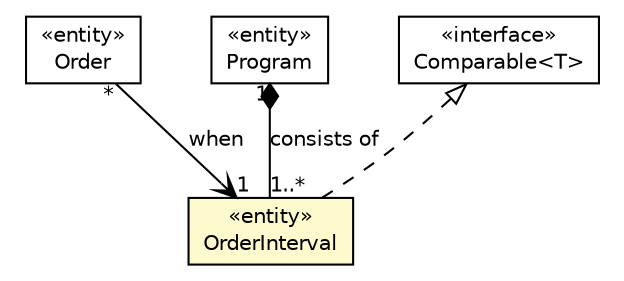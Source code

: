 #!/usr/local/bin/dot
#
# Class diagram 
# Generated by UMLGraph version 5.4 (http://www.umlgraph.org/)
#

digraph G {
	edge [fontname="Helvetica",fontsize=10,labelfontname="Helvetica",labelfontsize=10];
	node [fontname="Helvetica",fontsize=10,shape=plaintext];
	nodesep=0.25;
	ranksep=0.5;
	// hu.sch.kfc.server.domain.Order
	c5535 [label=<<table title="hu.sch.kfc.server.domain.Order" border="0" cellborder="1" cellspacing="0" cellpadding="2" port="p" href="./Order.html">
		<tr><td><table border="0" cellspacing="0" cellpadding="1">
<tr><td align="center" balign="center"> &#171;entity&#187; </td></tr>
<tr><td align="center" balign="center"> Order </td></tr>
		</table></td></tr>
		</table>>, URL="./Order.html", fontname="Helvetica", fontcolor="black", fontsize=10.0];
	// hu.sch.kfc.server.domain.Program
	c5538 [label=<<table title="hu.sch.kfc.server.domain.Program" border="0" cellborder="1" cellspacing="0" cellpadding="2" port="p" href="./Program.html">
		<tr><td><table border="0" cellspacing="0" cellpadding="1">
<tr><td align="center" balign="center"> &#171;entity&#187; </td></tr>
<tr><td align="center" balign="center"> Program </td></tr>
		</table></td></tr>
		</table>>, URL="./Program.html", fontname="Helvetica", fontcolor="black", fontsize=10.0];
	// hu.sch.kfc.server.domain.OrderInterval
	c5542 [label=<<table title="hu.sch.kfc.server.domain.OrderInterval" border="0" cellborder="1" cellspacing="0" cellpadding="2" port="p" bgcolor="lemonChiffon" href="./OrderInterval.html">
		<tr><td><table border="0" cellspacing="0" cellpadding="1">
<tr><td align="center" balign="center"> &#171;entity&#187; </td></tr>
<tr><td align="center" balign="center"> OrderInterval </td></tr>
		</table></td></tr>
		</table>>, URL="./OrderInterval.html", fontname="Helvetica", fontcolor="black", fontsize=10.0];
	// hu.sch.kfc.server.domain.Order NAVASSOC hu.sch.kfc.server.domain.OrderInterval
	c5535:p -> c5542:p [taillabel="*", label="when", headlabel="1", fontname="Helvetica", fontcolor="black", fontsize=10.0, color="black", arrowhead=open];
	// hu.sch.kfc.server.domain.Program COMPOSED hu.sch.kfc.server.domain.OrderInterval
	c5538:p -> c5542:p [taillabel="1", label="consists of", headlabel="1..*", fontname="Helvetica", fontcolor="black", fontsize=10.0, color="black", arrowhead=none, arrowtail=diamond, dir=both];
	//hu.sch.kfc.server.domain.OrderInterval implements java.lang.Comparable<T>
	c5552:p -> c5542:p [dir=back,arrowtail=empty,style=dashed];
	// java.lang.Comparable<T>
	c5552 [label=<<table title="java.lang.Comparable" border="0" cellborder="1" cellspacing="0" cellpadding="2" port="p" href="http://java.sun.com/j2se/1.4.2/docs/api/java/lang/Comparable.html">
		<tr><td><table border="0" cellspacing="0" cellpadding="1">
<tr><td align="center" balign="center"> &#171;interface&#187; </td></tr>
<tr><td align="center" balign="center"> Comparable&lt;T&gt; </td></tr>
		</table></td></tr>
		</table>>, URL="http://java.sun.com/j2se/1.4.2/docs/api/java/lang/Comparable.html", fontname="Helvetica", fontcolor="black", fontsize=10.0];
}

